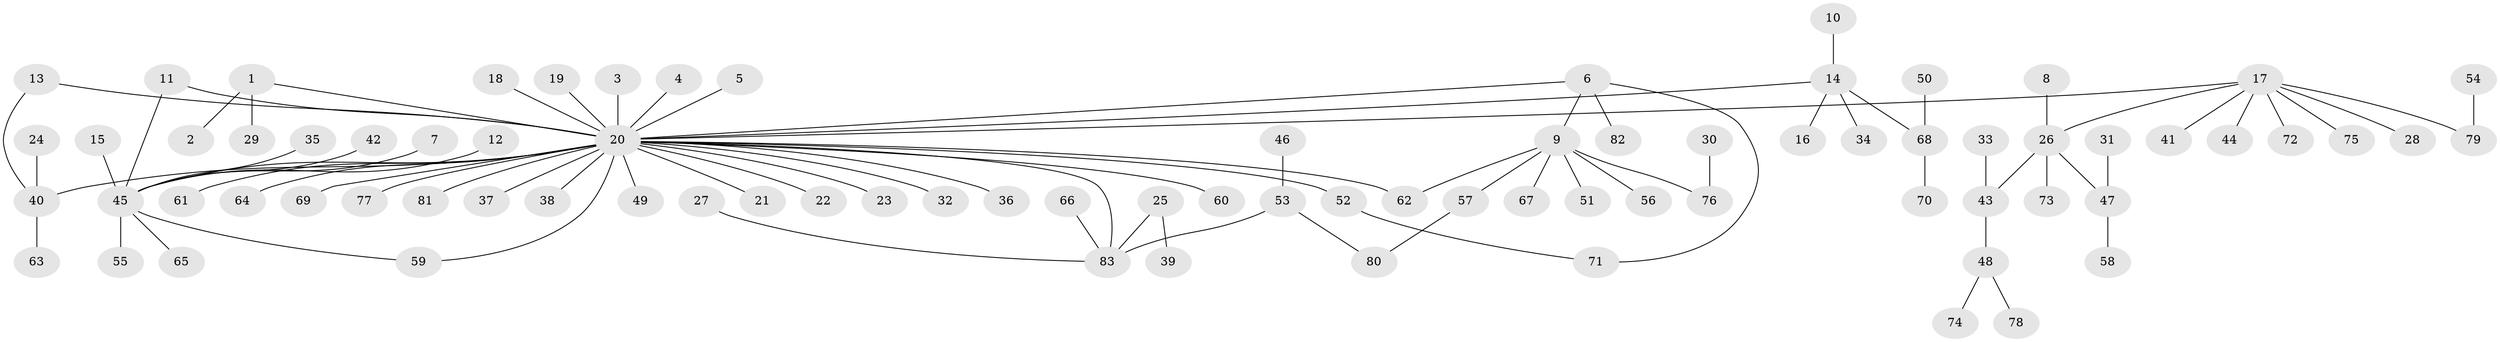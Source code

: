 // original degree distribution, {4: 0.0847457627118644, 32: 0.00847457627118644, 1: 0.6864406779661016, 9: 0.00847457627118644, 11: 0.00847457627118644, 6: 0.025423728813559324, 2: 0.11016949152542373, 8: 0.00847457627118644, 3: 0.059322033898305086}
// Generated by graph-tools (version 1.1) at 2025/36/03/04/25 23:36:42]
// undirected, 83 vertices, 88 edges
graph export_dot {
  node [color=gray90,style=filled];
  1;
  2;
  3;
  4;
  5;
  6;
  7;
  8;
  9;
  10;
  11;
  12;
  13;
  14;
  15;
  16;
  17;
  18;
  19;
  20;
  21;
  22;
  23;
  24;
  25;
  26;
  27;
  28;
  29;
  30;
  31;
  32;
  33;
  34;
  35;
  36;
  37;
  38;
  39;
  40;
  41;
  42;
  43;
  44;
  45;
  46;
  47;
  48;
  49;
  50;
  51;
  52;
  53;
  54;
  55;
  56;
  57;
  58;
  59;
  60;
  61;
  62;
  63;
  64;
  65;
  66;
  67;
  68;
  69;
  70;
  71;
  72;
  73;
  74;
  75;
  76;
  77;
  78;
  79;
  80;
  81;
  82;
  83;
  1 -- 2 [weight=1.0];
  1 -- 20 [weight=1.0];
  1 -- 29 [weight=1.0];
  3 -- 20 [weight=1.0];
  4 -- 20 [weight=1.0];
  5 -- 20 [weight=1.0];
  6 -- 9 [weight=1.0];
  6 -- 20 [weight=1.0];
  6 -- 71 [weight=1.0];
  6 -- 82 [weight=1.0];
  7 -- 45 [weight=1.0];
  8 -- 26 [weight=1.0];
  9 -- 51 [weight=1.0];
  9 -- 56 [weight=1.0];
  9 -- 57 [weight=1.0];
  9 -- 62 [weight=1.0];
  9 -- 67 [weight=1.0];
  9 -- 76 [weight=1.0];
  10 -- 14 [weight=1.0];
  11 -- 20 [weight=1.0];
  11 -- 45 [weight=1.0];
  12 -- 45 [weight=1.0];
  13 -- 20 [weight=1.0];
  13 -- 40 [weight=1.0];
  14 -- 16 [weight=1.0];
  14 -- 20 [weight=1.0];
  14 -- 34 [weight=1.0];
  14 -- 68 [weight=1.0];
  15 -- 45 [weight=1.0];
  17 -- 20 [weight=1.0];
  17 -- 26 [weight=1.0];
  17 -- 28 [weight=1.0];
  17 -- 41 [weight=1.0];
  17 -- 44 [weight=1.0];
  17 -- 72 [weight=1.0];
  17 -- 75 [weight=1.0];
  17 -- 79 [weight=1.0];
  18 -- 20 [weight=1.0];
  19 -- 20 [weight=1.0];
  20 -- 21 [weight=1.0];
  20 -- 22 [weight=1.0];
  20 -- 23 [weight=1.0];
  20 -- 32 [weight=1.0];
  20 -- 36 [weight=1.0];
  20 -- 37 [weight=1.0];
  20 -- 38 [weight=1.0];
  20 -- 40 [weight=1.0];
  20 -- 45 [weight=1.0];
  20 -- 49 [weight=1.0];
  20 -- 52 [weight=1.0];
  20 -- 59 [weight=1.0];
  20 -- 60 [weight=1.0];
  20 -- 61 [weight=1.0];
  20 -- 62 [weight=1.0];
  20 -- 64 [weight=1.0];
  20 -- 69 [weight=1.0];
  20 -- 77 [weight=1.0];
  20 -- 81 [weight=1.0];
  20 -- 83 [weight=1.0];
  24 -- 40 [weight=1.0];
  25 -- 39 [weight=1.0];
  25 -- 83 [weight=1.0];
  26 -- 43 [weight=1.0];
  26 -- 47 [weight=1.0];
  26 -- 73 [weight=1.0];
  27 -- 83 [weight=1.0];
  30 -- 76 [weight=1.0];
  31 -- 47 [weight=1.0];
  33 -- 43 [weight=1.0];
  35 -- 45 [weight=1.0];
  40 -- 63 [weight=1.0];
  42 -- 45 [weight=1.0];
  43 -- 48 [weight=1.0];
  45 -- 55 [weight=1.0];
  45 -- 59 [weight=1.0];
  45 -- 65 [weight=1.0];
  46 -- 53 [weight=1.0];
  47 -- 58 [weight=1.0];
  48 -- 74 [weight=1.0];
  48 -- 78 [weight=1.0];
  50 -- 68 [weight=1.0];
  52 -- 71 [weight=1.0];
  53 -- 80 [weight=1.0];
  53 -- 83 [weight=1.0];
  54 -- 79 [weight=1.0];
  57 -- 80 [weight=1.0];
  66 -- 83 [weight=1.0];
  68 -- 70 [weight=1.0];
}
